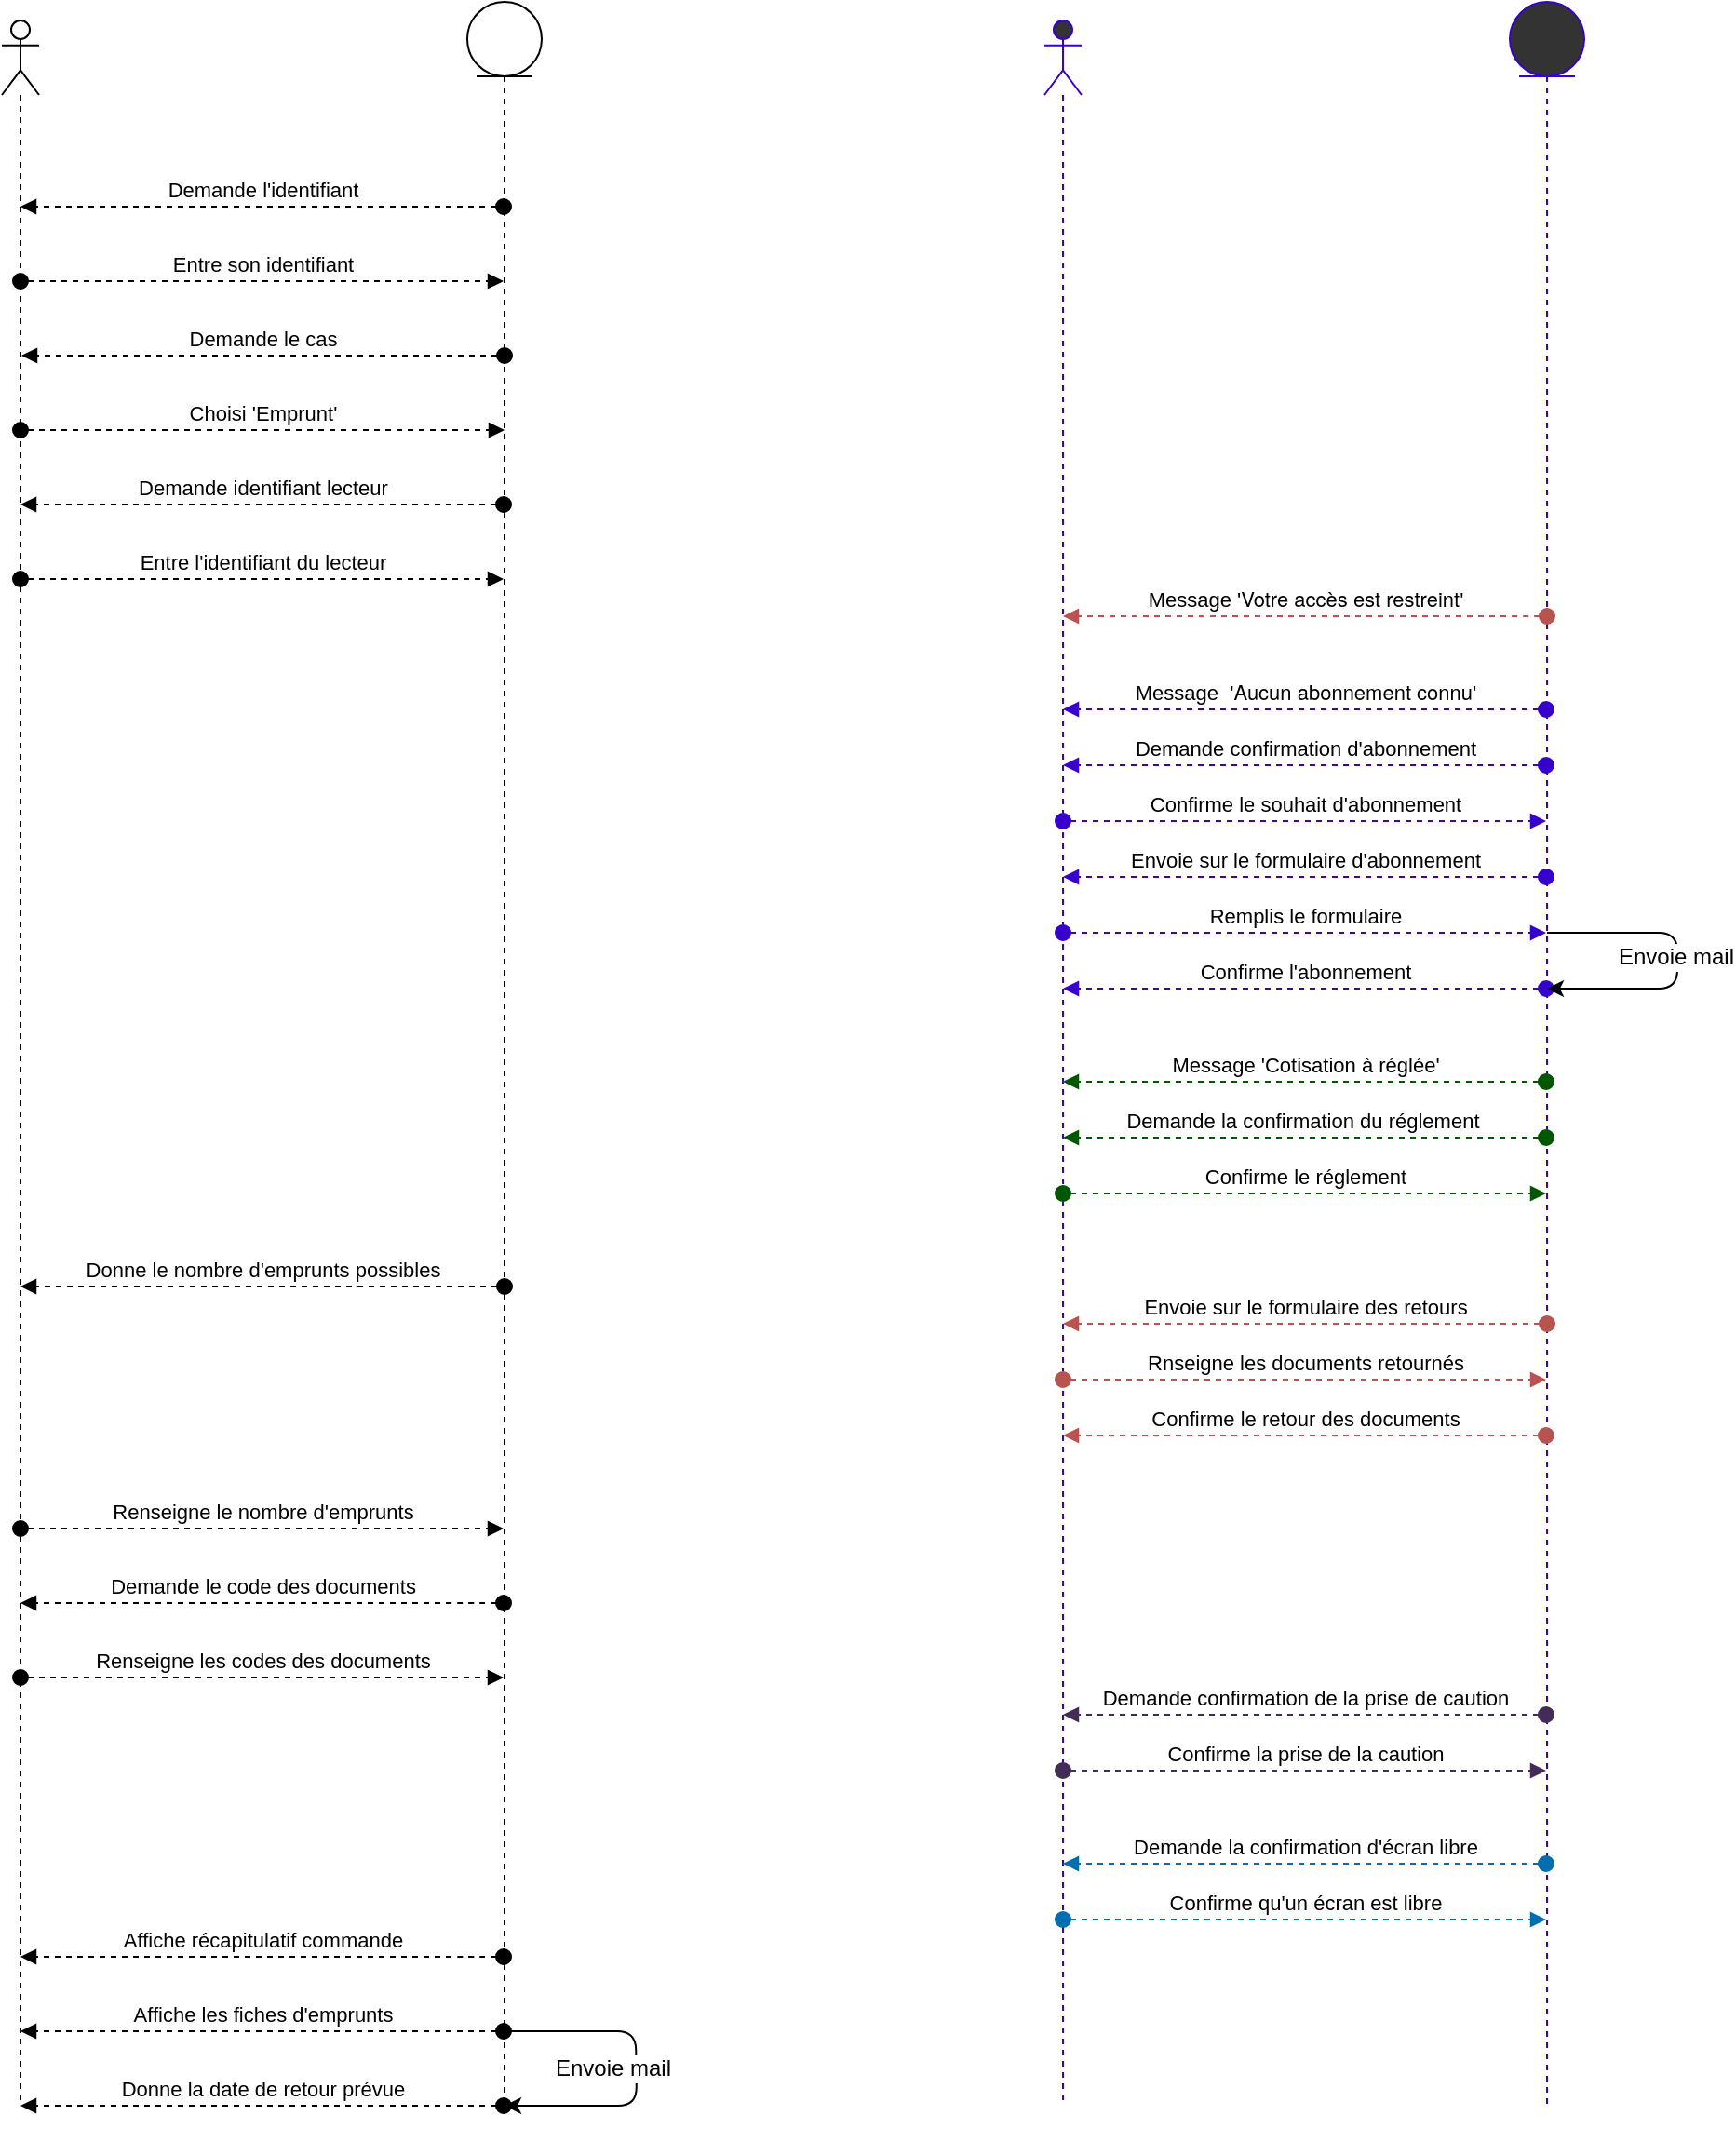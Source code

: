 <mxfile version="12.5.3" type="device"><diagram id="9xPiXxj48Q3CdZ_o_NSb" name="Page-1"><mxGraphModel dx="1026" dy="2161" grid="1" gridSize="10" guides="1" tooltips="1" connect="1" arrows="1" fold="1" page="1" pageScale="1" pageWidth="2336" pageHeight="1654" math="0" shadow="0"><root><mxCell id="0"/><mxCell id="1" parent="0"/><mxCell id="0Tzi7gO8rAXg0Ooy0cOY-6" value="" style="shape=umlLifeline;participant=umlActor;perimeter=lifelinePerimeter;whiteSpace=wrap;html=1;container=1;collapsible=0;recursiveResize=0;verticalAlign=top;spacingTop=36;labelBackgroundColor=#ffffff;outlineConnect=0;" parent="1" vertex="1"><mxGeometry x="500" y="-80" width="20" height="1120" as="geometry"/></mxCell><mxCell id="0Tzi7gO8rAXg0Ooy0cOY-14" value="" style="shape=umlLifeline;participant=umlEntity;perimeter=lifelinePerimeter;whiteSpace=wrap;html=1;container=1;collapsible=0;recursiveResize=0;verticalAlign=top;spacingTop=36;labelBackgroundColor=#ffffff;outlineConnect=0;" parent="1" vertex="1"><mxGeometry x="750" y="-90" width="40" height="1130" as="geometry"/></mxCell><mxCell id="0Tzi7gO8rAXg0Ooy0cOY-20" value="Entre son identifiant" style="html=1;verticalAlign=bottom;startArrow=oval;startFill=1;endArrow=block;startSize=8;dashed=1;" parent="1" source="0Tzi7gO8rAXg0Ooy0cOY-6" target="0Tzi7gO8rAXg0Ooy0cOY-14" edge="1"><mxGeometry width="60" relative="1" as="geometry"><mxPoint x="580" y="270" as="sourcePoint"/><mxPoint x="640" y="270" as="targetPoint"/><Array as="points"><mxPoint x="580" y="60"/><mxPoint x="660" y="60"/></Array></mxGeometry></mxCell><mxCell id="0Tzi7gO8rAXg0Ooy0cOY-22" value="Demande l'identifiant" style="html=1;verticalAlign=bottom;startArrow=oval;startFill=1;endArrow=block;startSize=8;dashed=1;" parent="1" source="0Tzi7gO8rAXg0Ooy0cOY-14" target="0Tzi7gO8rAXg0Ooy0cOY-6" edge="1"><mxGeometry width="60" relative="1" as="geometry"><mxPoint x="600" y="290" as="sourcePoint"/><mxPoint x="660" y="290" as="targetPoint"/><Array as="points"><mxPoint x="510" y="20"/></Array></mxGeometry></mxCell><mxCell id="0Tzi7gO8rAXg0Ooy0cOY-23" value="Demande identifiant lecteur" style="html=1;verticalAlign=bottom;startArrow=oval;startFill=1;endArrow=block;startSize=8;dashed=1;" parent="1" source="0Tzi7gO8rAXg0Ooy0cOY-14" target="0Tzi7gO8rAXg0Ooy0cOY-6" edge="1"><mxGeometry width="60" relative="1" as="geometry"><mxPoint x="590" y="430" as="sourcePoint"/><mxPoint x="650" y="430" as="targetPoint"/><Array as="points"><mxPoint x="600" y="180"/></Array></mxGeometry></mxCell><mxCell id="0Tzi7gO8rAXg0Ooy0cOY-24" value="Entre l'identifiant du lecteur" style="html=1;verticalAlign=bottom;startArrow=oval;startFill=1;endArrow=block;startSize=8;dashed=1;" parent="1" source="0Tzi7gO8rAXg0Ooy0cOY-6" target="0Tzi7gO8rAXg0Ooy0cOY-14" edge="1"><mxGeometry width="60" relative="1" as="geometry"><mxPoint x="510" y="560" as="sourcePoint"/><mxPoint x="570" y="560" as="targetPoint"/><Array as="points"><mxPoint x="720" y="220"/></Array></mxGeometry></mxCell><mxCell id="0Tzi7gO8rAXg0Ooy0cOY-30" value="Renseigne le nombre d'emprunts" style="html=1;verticalAlign=bottom;startArrow=oval;startFill=1;endArrow=block;startSize=8;dashed=1;" parent="1" source="0Tzi7gO8rAXg0Ooy0cOY-6" target="0Tzi7gO8rAXg0Ooy0cOY-14" edge="1"><mxGeometry width="60" relative="1" as="geometry"><mxPoint x="789.5" y="700" as="sourcePoint"/><mxPoint x="529.071" y="700" as="targetPoint"/><Array as="points"><mxPoint x="540" y="730"/><mxPoint x="640" y="730"/></Array></mxGeometry></mxCell><mxCell id="0Tzi7gO8rAXg0Ooy0cOY-31" value="Demande le code des documents" style="html=1;verticalAlign=bottom;startArrow=oval;startFill=1;endArrow=block;startSize=8;dashed=1;" parent="1" source="0Tzi7gO8rAXg0Ooy0cOY-14" target="0Tzi7gO8rAXg0Ooy0cOY-6" edge="1"><mxGeometry width="60" relative="1" as="geometry"><mxPoint x="650" y="1010" as="sourcePoint"/><mxPoint x="710" y="1010" as="targetPoint"/><Array as="points"><mxPoint x="750" y="770"/><mxPoint x="710" y="770"/><mxPoint x="560" y="770"/></Array></mxGeometry></mxCell><mxCell id="0Tzi7gO8rAXg0Ooy0cOY-32" value="Renseigne les codes des documents" style="html=1;verticalAlign=bottom;startArrow=oval;startFill=1;endArrow=block;startSize=8;dashed=1;" parent="1" source="0Tzi7gO8rAXg0Ooy0cOY-6" target="0Tzi7gO8rAXg0Ooy0cOY-14" edge="1"><mxGeometry width="60" relative="1" as="geometry"><mxPoint x="510" y="1230" as="sourcePoint"/><mxPoint x="570" y="1230" as="targetPoint"/><Array as="points"><mxPoint x="650" y="810"/><mxPoint x="740" y="810"/></Array></mxGeometry></mxCell><mxCell id="0Tzi7gO8rAXg0Ooy0cOY-33" value="Donne la date de retour prévue" style="html=1;verticalAlign=bottom;startArrow=oval;startFill=1;endArrow=block;startSize=8;dashed=1;" parent="1" source="0Tzi7gO8rAXg0Ooy0cOY-14" target="0Tzi7gO8rAXg0Ooy0cOY-6" edge="1"><mxGeometry width="60" relative="1" as="geometry"><mxPoint x="520" y="1240" as="sourcePoint"/><mxPoint x="580" y="1240" as="targetPoint"/><Array as="points"><mxPoint x="740" y="1040"/><mxPoint x="550" y="1040"/></Array></mxGeometry></mxCell><mxCell id="0Tzi7gO8rAXg0Ooy0cOY-34" value="" style="shape=umlLifeline;participant=umlActor;perimeter=lifelinePerimeter;whiteSpace=wrap;html=1;container=1;collapsible=0;recursiveResize=0;verticalAlign=top;spacingTop=36;labelBackgroundColor=#ffffff;outlineConnect=0;fillColor=#333333;strokeColor=#3700CC;fontColor=#ffffff;" parent="1" vertex="1"><mxGeometry x="1060" y="-80" width="20" height="1120" as="geometry"/></mxCell><mxCell id="0Tzi7gO8rAXg0Ooy0cOY-35" value="" style="shape=umlLifeline;participant=umlEntity;perimeter=lifelinePerimeter;whiteSpace=wrap;html=1;container=1;collapsible=0;recursiveResize=0;verticalAlign=top;spacingTop=36;labelBackgroundColor=#ffffff;outlineConnect=0;fillColor=#333333;strokeColor=#3700CC;fontColor=#ffffff;" parent="1" vertex="1"><mxGeometry x="1310" y="-90" width="40" height="1130" as="geometry"/></mxCell><mxCell id="0Tzi7gO8rAXg0Ooy0cOY-36" value="Confirme le souhait d'abonnement" style="html=1;verticalAlign=bottom;startArrow=oval;startFill=1;endArrow=block;startSize=8;dashed=1;fillColor=#6a00ff;strokeColor=#3700CC;" parent="1" source="0Tzi7gO8rAXg0Ooy0cOY-34" target="0Tzi7gO8rAXg0Ooy0cOY-35" edge="1"><mxGeometry width="60" relative="1" as="geometry"><mxPoint x="1140" y="270" as="sourcePoint"/><mxPoint x="1200" y="270" as="targetPoint"/><Array as="points"><mxPoint x="1110" y="350"/><mxPoint x="1270" y="350"/></Array></mxGeometry></mxCell><mxCell id="0Tzi7gO8rAXg0Ooy0cOY-37" value="Message&amp;nbsp; '&lt;span style=&quot;font-family: &amp;#34;helvetica neue&amp;#34;&quot;&gt;Aucun abonnement connu&lt;/span&gt;'" style="html=1;verticalAlign=bottom;startArrow=oval;startFill=1;endArrow=block;startSize=8;dashed=1;fillColor=#6a00ff;strokeColor=#3700CC;" parent="1" source="0Tzi7gO8rAXg0Ooy0cOY-35" target="0Tzi7gO8rAXg0Ooy0cOY-34" edge="1"><mxGeometry width="60" relative="1" as="geometry"><mxPoint x="1160" y="290" as="sourcePoint"/><mxPoint x="1090" y="500" as="targetPoint"/><Array as="points"><mxPoint x="1270" y="290"/><mxPoint x="1110" y="290"/></Array></mxGeometry></mxCell><mxCell id="0Tzi7gO8rAXg0Ooy0cOY-38" value="Demande confirmation d'abonnement" style="html=1;verticalAlign=bottom;startArrow=oval;startFill=1;endArrow=block;startSize=8;dashed=1;fillColor=#6a00ff;strokeColor=#3700CC;" parent="1" source="0Tzi7gO8rAXg0Ooy0cOY-35" target="0Tzi7gO8rAXg0Ooy0cOY-34" edge="1"><mxGeometry width="60" relative="1" as="geometry"><mxPoint x="1150" y="430" as="sourcePoint"/><mxPoint x="1210" y="430" as="targetPoint"/><Array as="points"><mxPoint x="1280" y="320"/><mxPoint x="1130" y="320"/></Array></mxGeometry></mxCell><mxCell id="0Tzi7gO8rAXg0Ooy0cOY-40" value="Envoie sur le formulaire d'abonnement" style="html=1;verticalAlign=bottom;startArrow=oval;startFill=1;endArrow=block;startSize=8;dashed=1;fillColor=#6a00ff;strokeColor=#3700CC;" parent="1" source="0Tzi7gO8rAXg0Ooy0cOY-35" target="0Tzi7gO8rAXg0Ooy0cOY-34" edge="1"><mxGeometry width="60" relative="1" as="geometry"><mxPoint x="1200" y="660" as="sourcePoint"/><mxPoint x="1260" y="660" as="targetPoint"/><Array as="points"><mxPoint x="1110" y="380"/></Array></mxGeometry></mxCell><mxCell id="0Tzi7gO8rAXg0Ooy0cOY-41" value="Confirme l'abonnement" style="html=1;verticalAlign=bottom;startArrow=oval;startFill=1;endArrow=block;startSize=8;dashed=1;fillColor=#6a00ff;strokeColor=#3700CC;" parent="1" source="0Tzi7gO8rAXg0Ooy0cOY-35" target="0Tzi7gO8rAXg0Ooy0cOY-34" edge="1"><mxGeometry width="60" relative="1" as="geometry"><mxPoint x="1330.43" y="490" as="sourcePoint"/><mxPoint x="1070.001" y="490" as="targetPoint"/><Array as="points"><mxPoint x="1131" y="440"/></Array></mxGeometry></mxCell><mxCell id="0Tzi7gO8rAXg0Ooy0cOY-43" value="Envoie sur le formulaire des retours" style="html=1;verticalAlign=bottom;startArrow=oval;startFill=1;endArrow=block;startSize=8;dashed=1;fillColor=#f8cecc;strokeColor=#b85450;" parent="1" source="0Tzi7gO8rAXg0Ooy0cOY-35" target="0Tzi7gO8rAXg0Ooy0cOY-34" edge="1"><mxGeometry width="60" relative="1" as="geometry"><mxPoint x="1210" y="1010" as="sourcePoint"/><mxPoint x="1270" y="1010" as="targetPoint"/><Array as="points"><mxPoint x="1330" y="620"/><mxPoint x="1270" y="620"/><mxPoint x="1120" y="620"/></Array></mxGeometry></mxCell><mxCell id="0Tzi7gO8rAXg0Ooy0cOY-44" value="Rnseigne les documents retournés" style="html=1;verticalAlign=bottom;startArrow=oval;startFill=1;endArrow=block;startSize=8;dashed=1;fillColor=#f8cecc;strokeColor=#b85450;" parent="1" source="0Tzi7gO8rAXg0Ooy0cOY-34" target="0Tzi7gO8rAXg0Ooy0cOY-35" edge="1"><mxGeometry width="60" relative="1" as="geometry"><mxPoint x="1070" y="1230" as="sourcePoint"/><mxPoint x="1130" y="1230" as="targetPoint"/><Array as="points"><mxPoint x="1100" y="650"/><mxPoint x="1140" y="650"/><mxPoint x="1310" y="650"/></Array></mxGeometry></mxCell><mxCell id="0Tzi7gO8rAXg0Ooy0cOY-45" value="Demande confirmation de la prise de caution" style="html=1;verticalAlign=bottom;startArrow=oval;startFill=1;endArrow=block;startSize=8;dashed=1;fillColor=#76608a;strokeColor=#432D57;" parent="1" source="0Tzi7gO8rAXg0Ooy0cOY-35" target="0Tzi7gO8rAXg0Ooy0cOY-34" edge="1"><mxGeometry width="60" relative="1" as="geometry"><mxPoint x="1080" y="1240" as="sourcePoint"/><mxPoint x="1140" y="1240" as="targetPoint"/><Array as="points"><mxPoint x="1120" y="830"/></Array></mxGeometry></mxCell><mxCell id="0Tzi7gO8rAXg0Ooy0cOY-47" value="Remplis le formulaire" style="html=1;verticalAlign=bottom;startArrow=oval;startFill=1;endArrow=block;startSize=8;dashed=1;fillColor=#6a00ff;strokeColor=#3700CC;" parent="1" source="0Tzi7gO8rAXg0Ooy0cOY-34" target="0Tzi7gO8rAXg0Ooy0cOY-35" edge="1"><mxGeometry width="60" relative="1" as="geometry"><mxPoint x="1070.003" y="460" as="sourcePoint"/><mxPoint x="1330.67" y="460" as="targetPoint"/><Array as="points"><mxPoint x="1190" y="410"/></Array></mxGeometry></mxCell><mxCell id="0Tzi7gO8rAXg0Ooy0cOY-49" value="Confirme le retour des documents" style="html=1;verticalAlign=bottom;startArrow=oval;startFill=1;endArrow=block;startSize=8;dashed=1;fillColor=#f8cecc;strokeColor=#b85450;" parent="1" source="0Tzi7gO8rAXg0Ooy0cOY-35" target="0Tzi7gO8rAXg0Ooy0cOY-34" edge="1"><mxGeometry width="60" relative="1" as="geometry"><mxPoint x="1330.67" y="710" as="sourcePoint"/><mxPoint x="1070.003" y="710" as="targetPoint"/><Array as="points"><mxPoint x="1200" y="680"/></Array></mxGeometry></mxCell><mxCell id="0Tzi7gO8rAXg0Ooy0cOY-52" value="Confirme la prise de la caution" style="html=1;verticalAlign=bottom;startArrow=oval;startFill=1;endArrow=block;startSize=8;dashed=1;fillColor=#76608a;strokeColor=#432D57;" parent="1" source="0Tzi7gO8rAXg0Ooy0cOY-34" target="0Tzi7gO8rAXg0Ooy0cOY-35" edge="1"><mxGeometry width="60" relative="1" as="geometry"><mxPoint x="1070.003" y="790" as="sourcePoint"/><mxPoint x="1330.67" y="790" as="targetPoint"/><Array as="points"><mxPoint x="1281" y="860"/></Array></mxGeometry></mxCell><mxCell id="0Tzi7gO8rAXg0Ooy0cOY-53" value="Demande la confirmation d'écran libre" style="html=1;verticalAlign=bottom;startArrow=oval;startFill=1;endArrow=block;startSize=8;dashed=1;fillColor=#1ba1e2;strokeColor=#006EAF;" parent="1" source="0Tzi7gO8rAXg0Ooy0cOY-35" edge="1"><mxGeometry width="60" relative="1" as="geometry"><mxPoint x="1331" y="980" as="sourcePoint"/><mxPoint x="1070" y="910" as="targetPoint"/><Array as="points"><mxPoint x="1120" y="910"/></Array></mxGeometry></mxCell><mxCell id="0Tzi7gO8rAXg0Ooy0cOY-54" value="Confirme qu'un écran est libre" style="html=1;verticalAlign=bottom;startArrow=oval;startFill=1;endArrow=block;startSize=8;dashed=1;fillColor=#1ba1e2;strokeColor=#006EAF;" parent="1" source="0Tzi7gO8rAXg0Ooy0cOY-34" target="0Tzi7gO8rAXg0Ooy0cOY-35" edge="1"><mxGeometry width="60" relative="1" as="geometry"><mxPoint x="1070.003" y="890.0" as="sourcePoint"/><mxPoint x="1330.67" y="890.0" as="targetPoint"/><Array as="points"><mxPoint x="1290" y="940"/></Array></mxGeometry></mxCell><mxCell id="0Tzi7gO8rAXg0Ooy0cOY-55" value="Message 'Cotisation à réglée'" style="html=1;verticalAlign=bottom;startArrow=oval;startFill=1;endArrow=block;startSize=8;dashed=1;fillColor=#008a00;strokeColor=#005700;" parent="1" source="0Tzi7gO8rAXg0Ooy0cOY-35" target="0Tzi7gO8rAXg0Ooy0cOY-34" edge="1"><mxGeometry width="60" relative="1" as="geometry"><mxPoint x="1330.67" y="570.0" as="sourcePoint"/><mxPoint x="1070.003" y="570.0" as="targetPoint"/><Array as="points"><mxPoint x="1111" y="490"/></Array></mxGeometry></mxCell><mxCell id="0Tzi7gO8rAXg0Ooy0cOY-59" value="Demande la confirmation du réglement&amp;nbsp;" style="html=1;verticalAlign=bottom;startArrow=oval;startFill=1;endArrow=block;startSize=8;dashed=1;fillColor=#008a00;strokeColor=#005700;" parent="1" source="0Tzi7gO8rAXg0Ooy0cOY-35" target="0Tzi7gO8rAXg0Ooy0cOY-34" edge="1"><mxGeometry width="60" relative="1" as="geometry"><mxPoint x="1330.67" y="600.0" as="sourcePoint"/><mxPoint x="1070.003" y="600.0" as="targetPoint"/><Array as="points"><mxPoint x="1111" y="520"/></Array></mxGeometry></mxCell><mxCell id="0Tzi7gO8rAXg0Ooy0cOY-29" value="Donne le nombre d'emprunts possibles" style="html=1;verticalAlign=bottom;startArrow=oval;startFill=1;endArrow=block;startSize=8;dashed=1;" parent="1" target="0Tzi7gO8rAXg0Ooy0cOY-6" edge="1"><mxGeometry width="60" relative="1" as="geometry"><mxPoint x="770" y="600" as="sourcePoint"/><mxPoint x="510.001" y="610" as="targetPoint"/><Array as="points"><mxPoint x="710" y="600"/><mxPoint x="571" y="600"/></Array></mxGeometry></mxCell><mxCell id="3ul-qCTgzvwIqKPUHZ1T-1" value="Affiche les fiches d'emprunts" style="html=1;verticalAlign=bottom;startArrow=oval;startFill=1;endArrow=block;startSize=8;dashed=1;" parent="1" source="0Tzi7gO8rAXg0Ooy0cOY-14" target="0Tzi7gO8rAXg0Ooy0cOY-6" edge="1"><mxGeometry width="60" relative="1" as="geometry"><mxPoint x="770" y="1010" as="sourcePoint"/><mxPoint x="510" y="1010" as="targetPoint"/><Array as="points"><mxPoint x="741" y="1000"/><mxPoint x="550" y="1000"/></Array></mxGeometry></mxCell><mxCell id="SSJm979rfNLCq7d3q35t-1" value="Affiche récapitulatif commande" style="html=1;verticalAlign=bottom;startArrow=oval;startFill=1;endArrow=block;startSize=8;dashed=1;" parent="1" source="0Tzi7gO8rAXg0Ooy0cOY-14" target="0Tzi7gO8rAXg0Ooy0cOY-6" edge="1"><mxGeometry width="60" relative="1" as="geometry"><mxPoint x="779.5" y="970" as="sourcePoint"/><mxPoint x="519.5" y="970" as="targetPoint"/><Array as="points"><mxPoint x="751" y="960"/><mxPoint x="570" y="960"/></Array></mxGeometry></mxCell><mxCell id="SSJm979rfNLCq7d3q35t-6" value="Message '&lt;span style=&quot;font-family: &amp;#34;helvetica neue&amp;#34;&quot;&gt;Votre accès est restreint&lt;/span&gt;'" style="html=1;verticalAlign=bottom;startArrow=oval;startFill=1;endArrow=block;startSize=8;dashed=1;fillColor=#f8cecc;strokeColor=#b85450;" parent="1" edge="1"><mxGeometry width="60" relative="1" as="geometry"><mxPoint x="1330" y="240" as="sourcePoint"/><mxPoint x="1070" y="240" as="targetPoint"/><Array as="points"><mxPoint x="1320.5" y="240"/><mxPoint x="1270.5" y="240"/><mxPoint x="1110.5" y="240"/></Array></mxGeometry></mxCell><mxCell id="0Tzi7gO8rAXg0Ooy0cOY-60" value="Confirme le réglement" style="html=1;verticalAlign=bottom;startArrow=oval;startFill=1;endArrow=block;startSize=8;dashed=1;fillColor=#008a00;strokeColor=#005700;" parent="1" source="0Tzi7gO8rAXg0Ooy0cOY-34" target="0Tzi7gO8rAXg0Ooy0cOY-35" edge="1"><mxGeometry width="60" relative="1" as="geometry"><mxPoint x="1070.003" y="530.0" as="sourcePoint"/><mxPoint x="1330.67" y="530.0" as="targetPoint"/><Array as="points"><mxPoint x="1281" y="550"/></Array></mxGeometry></mxCell><mxCell id="haBODhRJlTwwy6qF-Q_T-1" value="Demande le cas" style="html=1;verticalAlign=bottom;startArrow=oval;startFill=1;endArrow=block;startSize=8;dashed=1;" parent="1" edge="1"><mxGeometry width="60" relative="1" as="geometry"><mxPoint x="770" y="100" as="sourcePoint"/><mxPoint x="510" y="100" as="targetPoint"/><Array as="points"><mxPoint x="510.5" y="100"/></Array></mxGeometry></mxCell><mxCell id="haBODhRJlTwwy6qF-Q_T-3" value="Choisi 'Emprunt'" style="html=1;verticalAlign=bottom;startArrow=oval;startFill=1;endArrow=block;startSize=8;dashed=1;" parent="1" edge="1"><mxGeometry width="60" relative="1" as="geometry"><mxPoint x="510" y="140" as="sourcePoint"/><mxPoint x="770" y="140" as="targetPoint"/><Array as="points"><mxPoint x="580.5" y="140"/><mxPoint x="660.5" y="140"/></Array></mxGeometry></mxCell><mxCell id="OkHpiB0ymvmxw3gJ72y2-2" value="" style="endArrow=classic;html=1;" edge="1" parent="1" source="0Tzi7gO8rAXg0Ooy0cOY-35" target="0Tzi7gO8rAXg0Ooy0cOY-35"><mxGeometry width="50" height="50" relative="1" as="geometry"><mxPoint x="1400" y="680" as="sourcePoint"/><mxPoint x="1450" y="630" as="targetPoint"/><Array as="points"><mxPoint x="1400" y="410"/><mxPoint x="1400" y="440"/></Array></mxGeometry></mxCell><mxCell id="OkHpiB0ymvmxw3gJ72y2-3" value="Envoie mail" style="text;html=1;align=center;verticalAlign=middle;resizable=0;points=[];labelBackgroundColor=#ffffff;" vertex="1" connectable="0" parent="OkHpiB0ymvmxw3gJ72y2-2"><mxGeometry x="-0.187" y="-13" relative="1" as="geometry"><mxPoint as="offset"/></mxGeometry></mxCell><mxCell id="OkHpiB0ymvmxw3gJ72y2-4" value="" style="endArrow=classic;html=1;" edge="1" parent="1"><mxGeometry width="50" height="50" relative="1" as="geometry"><mxPoint x="770" y="1000" as="sourcePoint"/><mxPoint x="770" y="1040" as="targetPoint"/><Array as="points"><mxPoint x="840.5" y="1000"/><mxPoint x="841" y="1040"/></Array></mxGeometry></mxCell><mxCell id="OkHpiB0ymvmxw3gJ72y2-5" value="Envoie mail" style="text;html=1;align=center;verticalAlign=middle;resizable=0;points=[];labelBackgroundColor=#ffffff;" vertex="1" connectable="0" parent="OkHpiB0ymvmxw3gJ72y2-4"><mxGeometry x="-0.187" y="-13" relative="1" as="geometry"><mxPoint y="16.34" as="offset"/></mxGeometry></mxCell></root></mxGraphModel></diagram></mxfile>